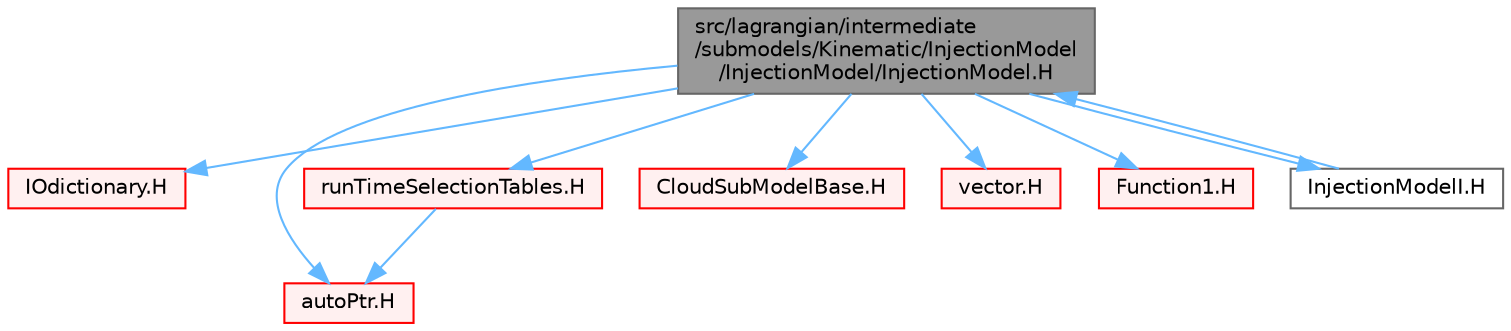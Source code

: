 digraph "src/lagrangian/intermediate/submodels/Kinematic/InjectionModel/InjectionModel/InjectionModel.H"
{
 // LATEX_PDF_SIZE
  bgcolor="transparent";
  edge [fontname=Helvetica,fontsize=10,labelfontname=Helvetica,labelfontsize=10];
  node [fontname=Helvetica,fontsize=10,shape=box,height=0.2,width=0.4];
  Node1 [id="Node000001",label="src/lagrangian/intermediate\l/submodels/Kinematic/InjectionModel\l/InjectionModel/InjectionModel.H",height=0.2,width=0.4,color="gray40", fillcolor="grey60", style="filled", fontcolor="black",tooltip=" "];
  Node1 -> Node2 [id="edge1_Node000001_Node000002",color="steelblue1",style="solid",tooltip=" "];
  Node2 [id="Node000002",label="IOdictionary.H",height=0.2,width=0.4,color="red", fillcolor="#FFF0F0", style="filled",URL="$IOdictionary_8H.html",tooltip=" "];
  Node1 -> Node79 [id="edge2_Node000001_Node000079",color="steelblue1",style="solid",tooltip=" "];
  Node79 [id="Node000079",label="autoPtr.H",height=0.2,width=0.4,color="red", fillcolor="#FFF0F0", style="filled",URL="$autoPtr_8H.html",tooltip=" "];
  Node1 -> Node93 [id="edge3_Node000001_Node000093",color="steelblue1",style="solid",tooltip=" "];
  Node93 [id="Node000093",label="runTimeSelectionTables.H",height=0.2,width=0.4,color="red", fillcolor="#FFF0F0", style="filled",URL="$runTimeSelectionTables_8H.html",tooltip="Macros to ease declaration of run-time selection tables."];
  Node93 -> Node79 [id="edge4_Node000093_Node000079",color="steelblue1",style="solid",tooltip=" "];
  Node1 -> Node146 [id="edge5_Node000001_Node000146",color="steelblue1",style="solid",tooltip=" "];
  Node146 [id="Node000146",label="CloudSubModelBase.H",height=0.2,width=0.4,color="red", fillcolor="#FFF0F0", style="filled",URL="$CloudSubModelBase_8H.html",tooltip=" "];
  Node1 -> Node148 [id="edge6_Node000001_Node000148",color="steelblue1",style="solid",tooltip=" "];
  Node148 [id="Node000148",label="vector.H",height=0.2,width=0.4,color="red", fillcolor="#FFF0F0", style="filled",URL="$vector_8H.html",tooltip=" "];
  Node1 -> Node155 [id="edge7_Node000001_Node000155",color="steelblue1",style="solid",tooltip=" "];
  Node155 [id="Node000155",label="Function1.H",height=0.2,width=0.4,color="red", fillcolor="#FFF0F0", style="filled",URL="$Function1_8H.html",tooltip=" "];
  Node1 -> Node200 [id="edge8_Node000001_Node000200",color="steelblue1",style="solid",tooltip=" "];
  Node200 [id="Node000200",label="InjectionModelI.H",height=0.2,width=0.4,color="grey40", fillcolor="white", style="filled",URL="$InjectionModelI_8H.html",tooltip=" "];
  Node200 -> Node1 [id="edge9_Node000200_Node000001",color="steelblue1",style="solid",tooltip=" "];
}
